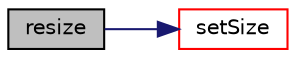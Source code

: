 digraph "resize"
{
  bgcolor="transparent";
  edge [fontname="Helvetica",fontsize="10",labelfontname="Helvetica",labelfontsize="10"];
  node [fontname="Helvetica",fontsize="10",shape=record];
  rankdir="LR";
  Node1 [label="resize",height=0.2,width=0.4,color="black", fillcolor="grey75", style="filled", fontcolor="black"];
  Node1 -> Node2 [color="midnightblue",fontsize="10",style="solid",fontname="Helvetica"];
  Node2 [label="setSize",height=0.2,width=0.4,color="red",URL="$a00601.html#aedb985ffeaf1bdbfeccc2a8730405703",tooltip="Alter the addressed list size. "];
}

